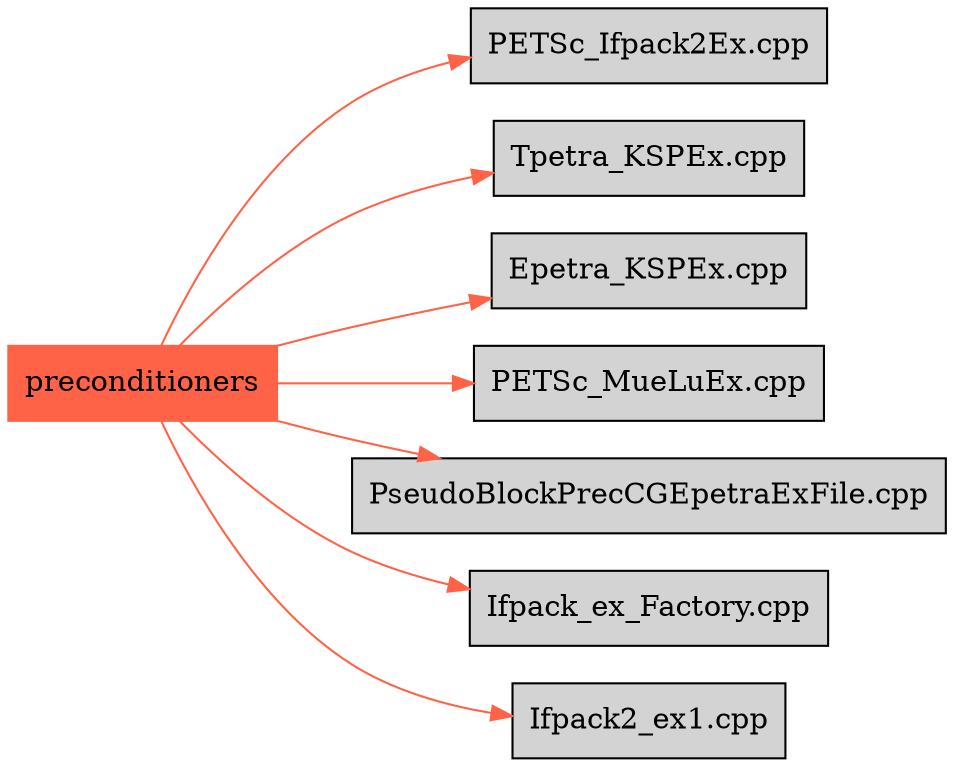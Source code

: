 digraph bettersoftware {
            rankdir = LR;
            ratio = fill;
            node [style=filled];
            node [shape = box];
"preconditioners" [colorscheme="svg" color="tomato"];
"preconditioners" ->  "PETSc_Ifpack2Ex.cpp" [colorscheme="svg" color="tomato"];
"preconditioners" ->  "Tpetra_KSPEx.cpp" [colorscheme="svg" color="tomato"];
"preconditioners" ->  "Epetra_KSPEx.cpp" [colorscheme="svg" color="tomato"];
"preconditioners" ->  "PETSc_MueLuEx.cpp" [colorscheme="svg" color="tomato"];
"preconditioners" ->  "PseudoBlockPrecCGEpetraExFile.cpp" [colorscheme="svg" color="tomato"];
"preconditioners" ->  "Ifpack_ex_Factory.cpp" [colorscheme="svg" color="tomato"];
"preconditioners" ->  "Ifpack2_ex1.cpp" [colorscheme="svg" color="tomato"];
}